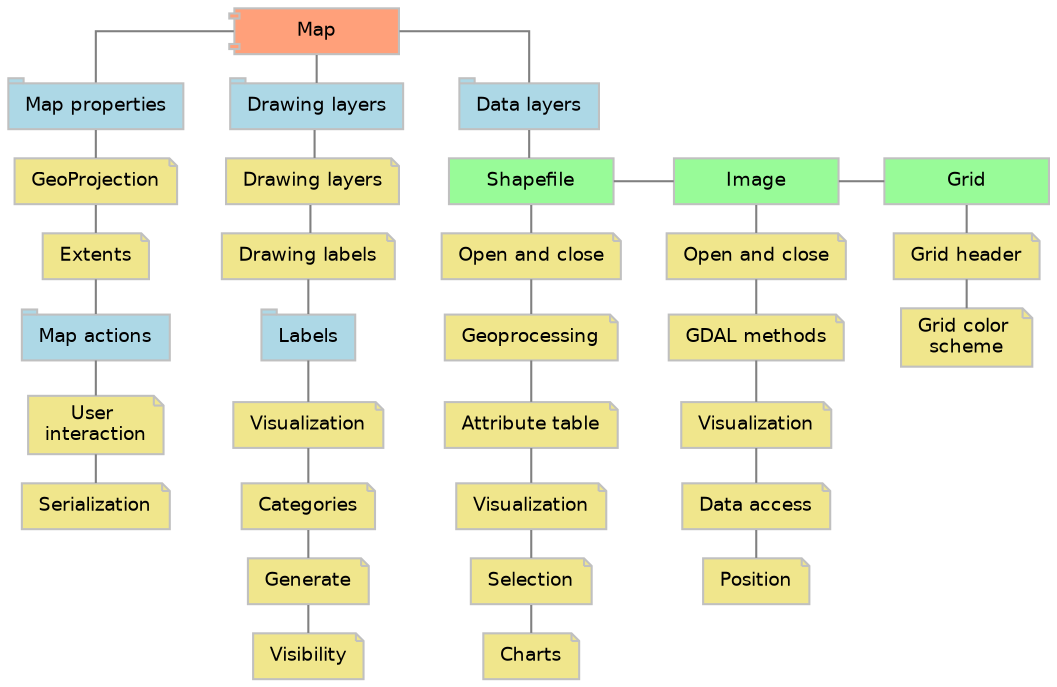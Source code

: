 digraph map_actions {
 splines = ortho;
 ranksep = 0.2;
 nodesep = 0.3;

 node   [shape = polygon, peripheries = 1, fontname=Helvetica, fontsize=9, fillcolor = lightsalmon, color = "gray", style = filled, height = 0.3, width = 1.1];

 node [shape = component]
 m      [label="Map" URL="\ref AxMap"];
 node   [shape= "polygon", fillcolor = palegreen]
 sf     [label="Shapefile" URL="\ref Shapefile"];
 img    [label="Image" URL="\ref Image"];	
 grid    [label="Grid" URL="\ref Grid"];	

 layer  [style = invis] 

 node   [shape= "tab", color = "gray", fillcolor = lightblue, width = 0.3, height = 0.3, color = gray]
 map4   [ label="Map properties"];
 lbs    [label="Labels"     URL="\ref Labels"];
 map1   [ label="Map actions"];
 map2   [ label="Drawing layers" URL="\ref map_drawing_layers"];
 map3   [ label="Data layers" URL="\ref map_layer_management"];

 node   [shape = "note", width = 0.3, height = 0.3, peripheries = 1 fillcolor = "khaki" ]
 ser    [label="Serialization"               URL="\ref map_serialization"];
 int    [label="User \ninteraction"          URL="\ref map_interaction"];
 
 sfviz  [label= "Visualization"   URL="\ref ShapeDrawingOptions"];
 gpr    [label="Geoprocessing" URL="\ref shapefile_geoprocessing"];
 sf_mng [label="Open and close"    URL="\ref shapefile_management"];
 attr   [label="Attribute table"    URL="\ref shapefile_table"];
 charts [label = "Charts" URL="\ref Charts"];
 sfsel  [label = "Selection" URL="\ref shapefile_selection"]
 
 img_gdal     [label="GDAL methods"    URL="\ref image_gdal"];
 img_open     [label="Open and close"    URL="\ref image_common"];
 img_position [label="Position"    	URL="\ref image_position"];
 img_data     [label="Visualization"    URL="\ref image_visualization"];
 img_visual   [label="Data access"      URL="\ref image_data"];

 gr_header [label="Grid header" URL="\ref GridHeader"];
 gr_scheme [label="Grid color \nscheme" URL="\ref GridColorScheme"];

 lb_gen [label="Generate" URL="\ref labels_management"];
 lb_cat [label="Categories" URL="\ref labels_categories"];
 lb_visual [label="Visualization" URL="\ref labels_visualization"];
 lb_vis [label="Visibility" URL="\ref labels_visibility"];

 drlyr [label="Drawing layers" URL="\ref map_drawing_layers"];
 drlb  [label="Drawing labels" URL="\ref map_drawing_labels"];

 proj [label = "GeoProjection" URL="\ref GeoProjection"]
 ext [label = "Extents" URL="\ref Extents"]

 edge [dir = none, arrowhead="open", style = solid, arrowsize = 0.6, fontname = "Arial", fontsize = 9, fontcolor = blue, color = "#808080" constraint = true]
 m -> map4 -> proj -> ext -> map1 -> int -> ser;  
 m -> map2 -> drlyr -> drlb -> lbs -> lb_visual -> lb_cat -> lb_gen -> lb_vis;
 m -> map3 -> sf;

 sf -> sf_mng -> gpr -> attr -> sfviz -> sfsel -> charts;
 img -> img_open -> img_gdal -> img_data -> img_visual -> img_position;
 grid -> gr_header -> gr_scheme;
 
 edge [constraint = false]
 sf -> img;
 img -> grid;

 edge [style = invis, constraint = true]
 layer -> sf;
 layer -> img;
 layer -> grid;
}

